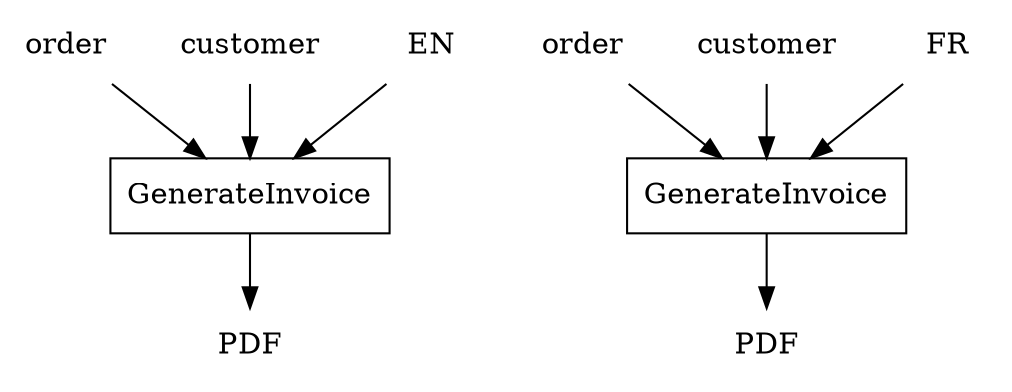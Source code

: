 digraph G {

    GenerateInvoice [ shape=box ]
    GenerateInvoice1 [ shape=box ]
    order1 [ label=order, shape=plaintext ]
    customer1 [ label=customer, shape=plaintext ]
    GenerateInvoice1 [ label=GenerateInvoice ]
    PDF1 [ label=PDF, shape=plaintext ]
    PDF [ shape=plaintext ]
    order [ shape=plaintext ]
    customer [ shape=plaintext ]
    EN [ shape=plaintext ]
    FR [ shape=plaintext ]

    order -> GenerateInvoice
    customer -> GenerateInvoice
    EN -> GenerateInvoice

    order1 -> GenerateInvoice1
    customer1 -> GenerateInvoice1
    FR -> GenerateInvoice1
    
    GenerateInvoice -> PDF
    GenerateInvoice1 -> PDF1
}